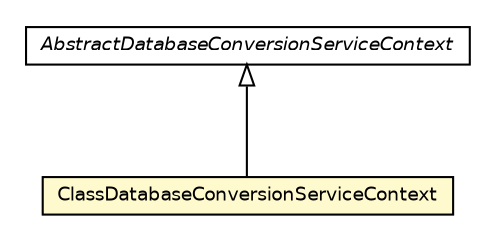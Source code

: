 #!/usr/local/bin/dot
#
# Class diagram 
# Generated by UMLGraph version R5_6 (http://www.umlgraph.org/)
#

digraph G {
	edge [fontname="Helvetica",fontsize=10,labelfontname="Helvetica",labelfontsize=10];
	node [fontname="Helvetica",fontsize=10,shape=plaintext];
	nodesep=0.25;
	ranksep=0.5;
	// net.ljcomputing.database.context.impl.AbstractDatabaseConversionServiceContext
	c437 [label=<<table title="net.ljcomputing.database.context.impl.AbstractDatabaseConversionServiceContext" border="0" cellborder="1" cellspacing="0" cellpadding="2" port="p" href="./AbstractDatabaseConversionServiceContext.html">
		<tr><td><table border="0" cellspacing="0" cellpadding="1">
<tr><td align="center" balign="center"><font face="Helvetica-Oblique"> AbstractDatabaseConversionServiceContext </font></td></tr>
		</table></td></tr>
		</table>>, URL="./AbstractDatabaseConversionServiceContext.html", fontname="Helvetica", fontcolor="black", fontsize=9.0];
	// net.ljcomputing.database.context.impl.ClassDatabaseConversionServiceContext
	c439 [label=<<table title="net.ljcomputing.database.context.impl.ClassDatabaseConversionServiceContext" border="0" cellborder="1" cellspacing="0" cellpadding="2" port="p" bgcolor="lemonChiffon" href="./ClassDatabaseConversionServiceContext.html">
		<tr><td><table border="0" cellspacing="0" cellpadding="1">
<tr><td align="center" balign="center"> ClassDatabaseConversionServiceContext </td></tr>
		</table></td></tr>
		</table>>, URL="./ClassDatabaseConversionServiceContext.html", fontname="Helvetica", fontcolor="black", fontsize=9.0];
	//net.ljcomputing.database.context.impl.ClassDatabaseConversionServiceContext extends net.ljcomputing.database.context.impl.AbstractDatabaseConversionServiceContext
	c437:p -> c439:p [dir=back,arrowtail=empty];
}

